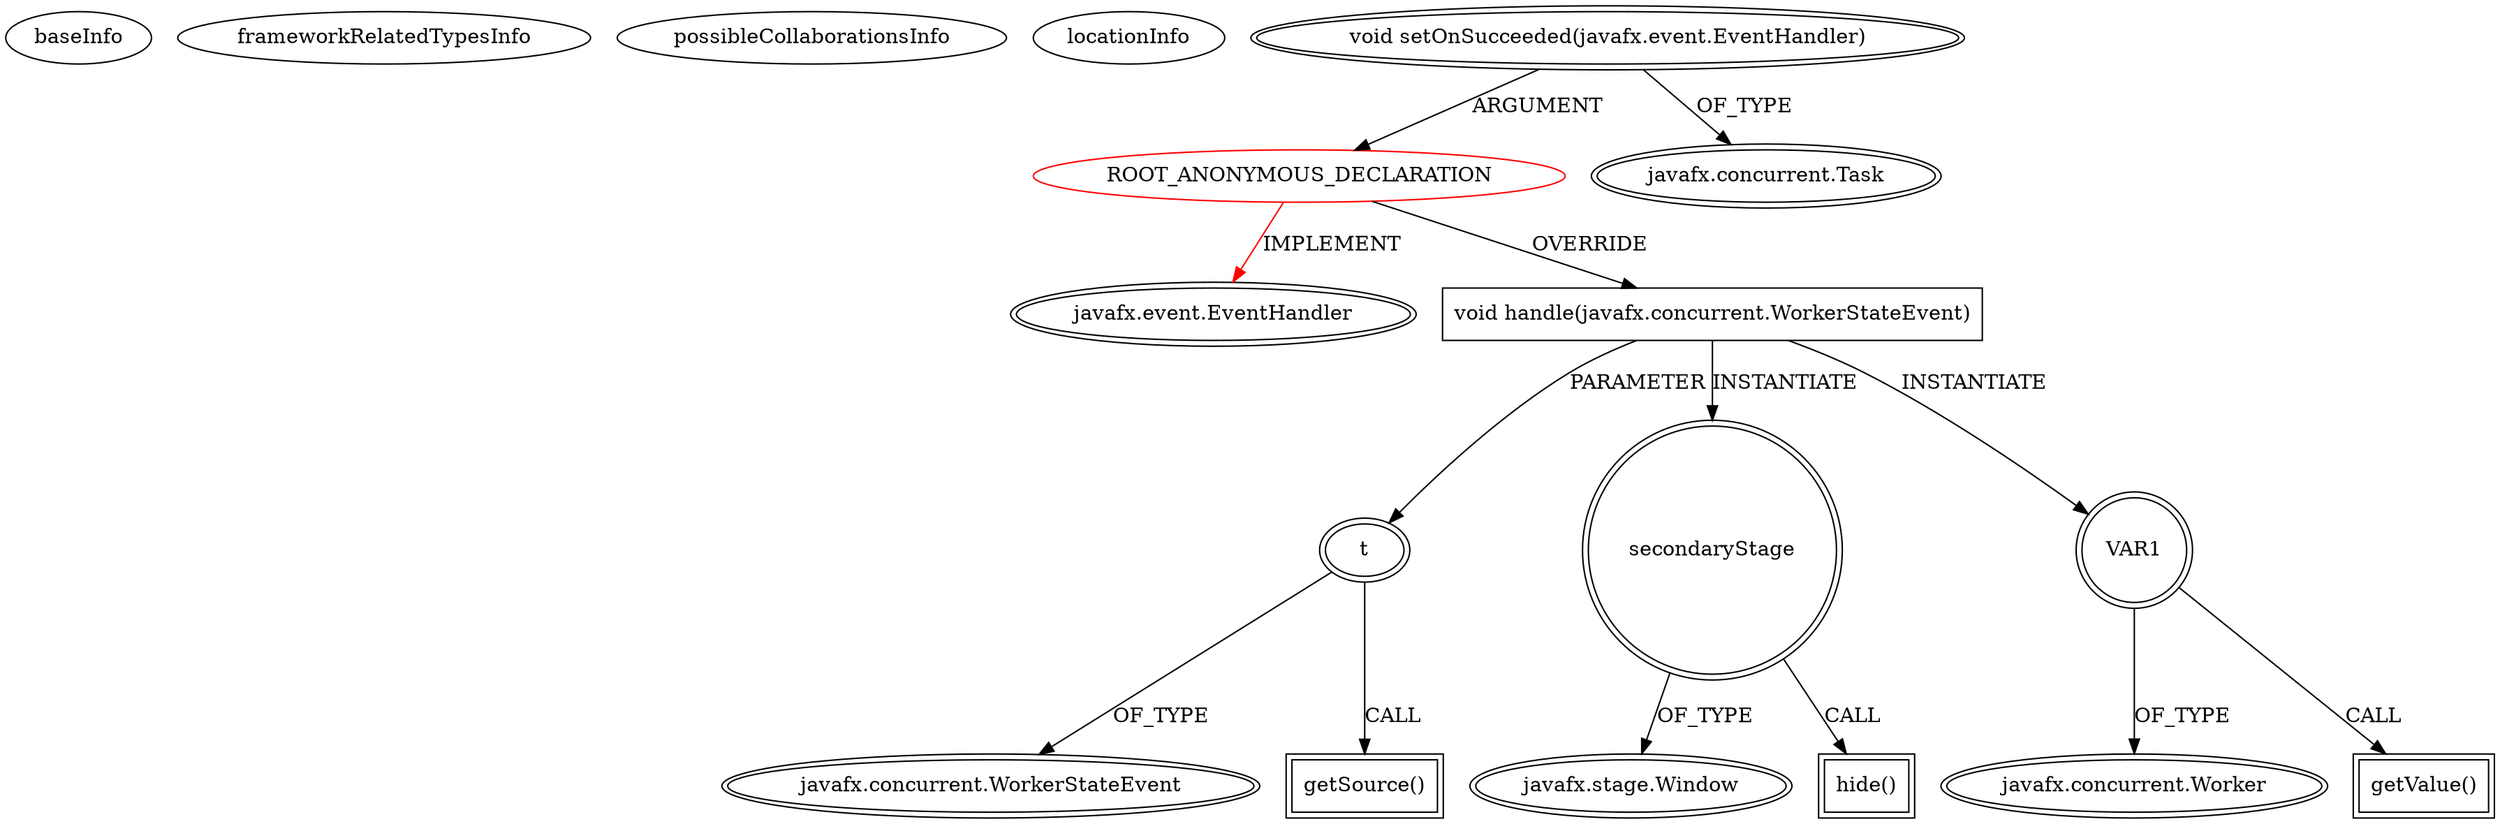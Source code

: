 digraph {
baseInfo[graphId=1035,category="extension_graph",isAnonymous=true,possibleRelation=false]
frameworkRelatedTypesInfo[0="javafx.event.EventHandler"]
possibleCollaborationsInfo[]
locationInfo[projectName="NukeName-MazeFramework",filePath="/NukeName-MazeFramework/MazeFramework-master/MazeFramework/src/mazeframework/MazeFramework.java",contextSignature="void benchmark()",graphId="1035"]
0[label="ROOT_ANONYMOUS_DECLARATION",vertexType="ROOT_ANONYMOUS_DECLARATION",isFrameworkType=false,color=red]
1[label="javafx.event.EventHandler",vertexType="FRAMEWORK_INTERFACE_TYPE",isFrameworkType=true,peripheries=2]
2[label="void setOnSucceeded(javafx.event.EventHandler)",vertexType="OUTSIDE_CALL",isFrameworkType=true,peripheries=2]
3[label="javafx.concurrent.Task",vertexType="FRAMEWORK_CLASS_TYPE",isFrameworkType=true,peripheries=2]
4[label="void handle(javafx.concurrent.WorkerStateEvent)",vertexType="OVERRIDING_METHOD_DECLARATION",isFrameworkType=false,shape=box]
5[label="t",vertexType="PARAMETER_DECLARATION",isFrameworkType=true,peripheries=2]
6[label="javafx.concurrent.WorkerStateEvent",vertexType="FRAMEWORK_CLASS_TYPE",isFrameworkType=true,peripheries=2]
7[label="secondaryStage",vertexType="VARIABLE_EXPRESION",isFrameworkType=true,peripheries=2,shape=circle]
9[label="javafx.stage.Window",vertexType="FRAMEWORK_CLASS_TYPE",isFrameworkType=true,peripheries=2]
8[label="hide()",vertexType="INSIDE_CALL",isFrameworkType=true,peripheries=2,shape=box]
10[label="VAR1",vertexType="VARIABLE_EXPRESION",isFrameworkType=true,peripheries=2,shape=circle]
12[label="javafx.concurrent.Worker",vertexType="FRAMEWORK_INTERFACE_TYPE",isFrameworkType=true,peripheries=2]
11[label="getValue()",vertexType="INSIDE_CALL",isFrameworkType=true,peripheries=2,shape=box]
14[label="getSource()",vertexType="INSIDE_CALL",isFrameworkType=true,peripheries=2,shape=box]
0->1[label="IMPLEMENT",color=red]
2->0[label="ARGUMENT"]
2->3[label="OF_TYPE"]
0->4[label="OVERRIDE"]
5->6[label="OF_TYPE"]
4->5[label="PARAMETER"]
4->7[label="INSTANTIATE"]
7->9[label="OF_TYPE"]
7->8[label="CALL"]
4->10[label="INSTANTIATE"]
10->12[label="OF_TYPE"]
10->11[label="CALL"]
5->14[label="CALL"]
}

